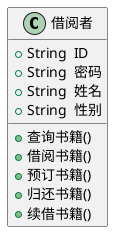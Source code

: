 @startuml
class 借阅者{
    +String  ID
    +String  密码
    +String  姓名
    +String  性别
    +查询书籍()
    +借阅书籍()
    +预订书籍()
    +归还书籍()
    +续借书籍()
}
@enduml